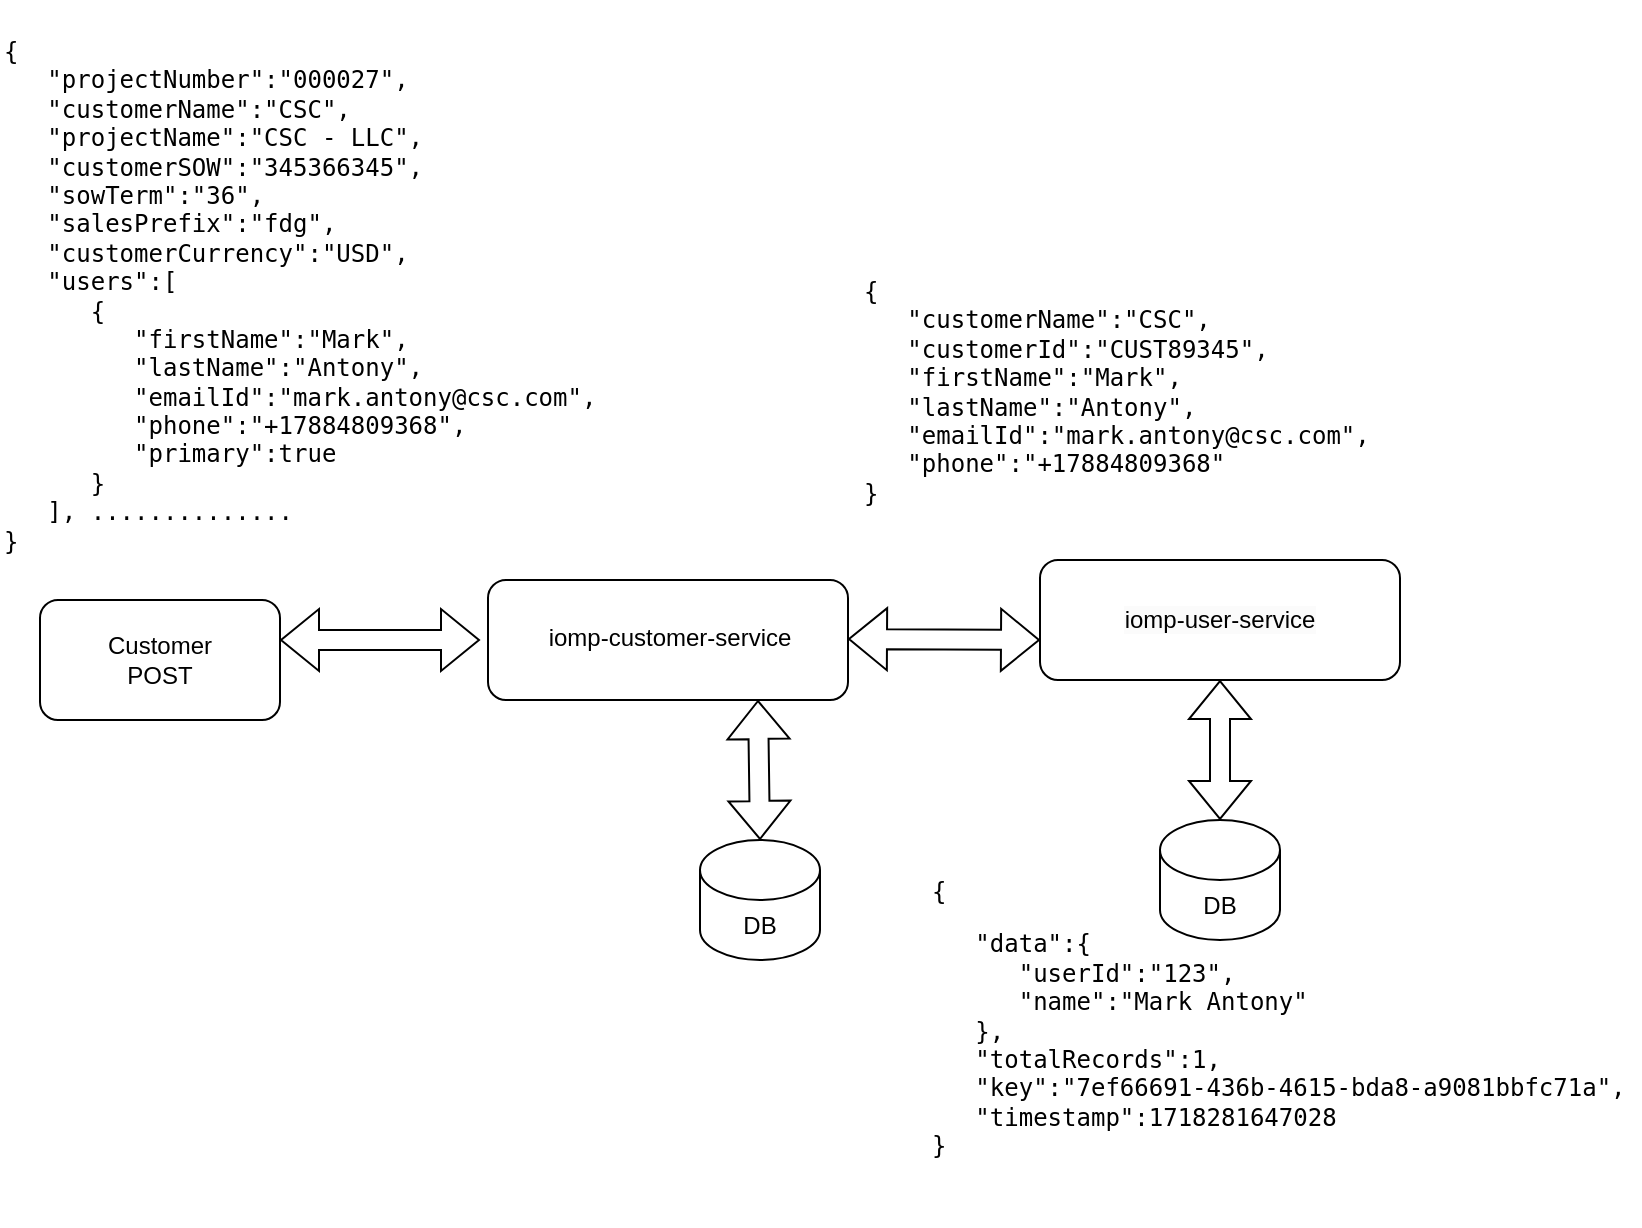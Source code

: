 <mxfile version="24.6.4" type="github">
  <diagram name="Page-1" id="BYTXbC25DRY8ZI2Z7DPX">
    <mxGraphModel dx="1026" dy="573" grid="1" gridSize="10" guides="1" tooltips="1" connect="1" arrows="1" fold="1" page="1" pageScale="1" pageWidth="827" pageHeight="1169" math="0" shadow="0">
      <root>
        <mxCell id="0" />
        <mxCell id="1" parent="0" />
        <mxCell id="M__pvSeYkyBA2umGWvLx-5" value="&lt;div&gt;Customer&lt;/div&gt;&lt;div&gt;POST&lt;/div&gt;" style="rounded=1;whiteSpace=wrap;html=1;" parent="1" vertex="1">
          <mxGeometry x="100" y="300" width="120" height="60" as="geometry" />
        </mxCell>
        <mxCell id="M__pvSeYkyBA2umGWvLx-6" value="" style="rounded=1;whiteSpace=wrap;html=1;" parent="1" vertex="1">
          <mxGeometry x="324" y="290" width="180" height="60" as="geometry" />
        </mxCell>
        <mxCell id="M__pvSeYkyBA2umGWvLx-7" value="iomp-customer-service" style="text;html=1;align=center;verticalAlign=middle;whiteSpace=wrap;rounded=0;" parent="1" vertex="1">
          <mxGeometry x="350" y="307.5" width="130" height="22.5" as="geometry" />
        </mxCell>
        <mxCell id="M__pvSeYkyBA2umGWvLx-13" value="" style="shape=flexArrow;endArrow=classic;startArrow=classic;html=1;rounded=0;" parent="1" edge="1">
          <mxGeometry width="100" height="100" relative="1" as="geometry">
            <mxPoint x="220" y="320" as="sourcePoint" />
            <mxPoint x="320" y="320" as="targetPoint" />
          </mxGeometry>
        </mxCell>
        <mxCell id="M__pvSeYkyBA2umGWvLx-14" value="" style="shape=flexArrow;endArrow=classic;startArrow=classic;html=1;rounded=0;" parent="1" edge="1">
          <mxGeometry width="100" height="100" relative="1" as="geometry">
            <mxPoint x="504" y="319.5" as="sourcePoint" />
            <mxPoint x="600" y="320" as="targetPoint" />
          </mxGeometry>
        </mxCell>
        <mxCell id="M__pvSeYkyBA2umGWvLx-25" value="DB" style="shape=cylinder3;whiteSpace=wrap;html=1;boundedLbl=1;backgroundOutline=1;size=15;" parent="1" vertex="1">
          <mxGeometry x="430" y="420" width="60" height="60" as="geometry" />
        </mxCell>
        <mxCell id="eWnXWsVsrv5pQYVKBkyM-1" value="&lt;pre style=&quot;margin-top: 0px;&quot;&gt;&lt;pre&gt;&lt;pre&gt;&lt;pre&gt;&lt;span dir=&quot;ltr&quot; class=&quot;ui-provider a b c d e f g h i j k l m n o p q r s t u v w x y z ab ac ae af ag ah ai aj ak&quot;&gt;&lt;p&gt;{&lt;br/&gt;   &quot;projectNumber&quot;:&quot;000027&quot;,&lt;br/&gt;   &quot;customerName&quot;:&quot;CSC&quot;,&lt;br/&gt;   &quot;projectName&quot;:&quot;CSC - LLC&quot;,&lt;br/&gt;   &quot;customerSOW&quot;:&quot;345366345&quot;,&lt;br/&gt;   &quot;sowTerm&quot;:&quot;36&quot;,&lt;br/&gt;   &quot;salesPrefix&quot;:&quot;fdg&quot;,&lt;br/&gt;   &quot;customerCurrency&quot;:&quot;USD&quot;,&lt;br/&gt;   &quot;users&quot;:[&lt;br/&gt;      {&lt;br/&gt;         &quot;firstName&quot;:&quot;Mark&quot;,&lt;br/&gt;         &quot;lastName&quot;:&quot;Antony&quot;,&lt;br/&gt;         &quot;emailId&quot;:&quot;mark.antony@csc.com&quot;,&lt;br/&gt;         &quot;phone&quot;:&quot;+17884809368&quot;,&lt;br/&gt;         &quot;primary&quot;:true&lt;br/&gt;      }&lt;br/&gt;   ], ..............&lt;br/&gt;}&lt;br&gt;&lt;/p&gt;&lt;p&gt;&lt;/p&gt;&lt;/span&gt;&lt;/pre&gt;&lt;/pre&gt;&lt;/pre&gt;&lt;/pre&gt;" style="text;html=1;whiteSpace=wrap;overflow=hidden;rounded=0;align=left;" parent="1" vertex="1">
          <mxGeometry x="80" width="360" height="290" as="geometry" />
        </mxCell>
        <mxCell id="0USdb_t3DaOtPhE5vXOL-1" value="&lt;span style=&quot;color: rgb(0, 0, 0); font-family: Helvetica; font-size: 12px; font-style: normal; font-variant-ligatures: normal; font-variant-caps: normal; font-weight: 400; letter-spacing: normal; orphans: 2; text-align: center; text-indent: 0px; text-transform: none; widows: 2; word-spacing: 0px; -webkit-text-stroke-width: 0px; white-space: normal; background-color: rgb(251, 251, 251); text-decoration-thickness: initial; text-decoration-style: initial; text-decoration-color: initial; display: inline !important; float: none;&quot;&gt;iomp-user-service&lt;/span&gt;" style="rounded=1;whiteSpace=wrap;html=1;" vertex="1" parent="1">
          <mxGeometry x="600" y="280" width="180" height="60" as="geometry" />
        </mxCell>
        <mxCell id="0USdb_t3DaOtPhE5vXOL-2" value="DB" style="shape=cylinder3;whiteSpace=wrap;html=1;boundedLbl=1;backgroundOutline=1;size=15;" vertex="1" parent="1">
          <mxGeometry x="660" y="410" width="60" height="60" as="geometry" />
        </mxCell>
        <mxCell id="0USdb_t3DaOtPhE5vXOL-3" value="" style="shape=flexArrow;endArrow=classic;startArrow=classic;html=1;rounded=0;entryX=0.75;entryY=1;entryDx=0;entryDy=0;exitX=0.5;exitY=0;exitDx=0;exitDy=0;exitPerimeter=0;" edge="1" parent="1" source="M__pvSeYkyBA2umGWvLx-25" target="M__pvSeYkyBA2umGWvLx-6">
          <mxGeometry width="100" height="100" relative="1" as="geometry">
            <mxPoint x="450" y="390" as="sourcePoint" />
            <mxPoint x="550" y="290" as="targetPoint" />
          </mxGeometry>
        </mxCell>
        <mxCell id="0USdb_t3DaOtPhE5vXOL-5" value="" style="shape=flexArrow;endArrow=classic;startArrow=classic;html=1;rounded=0;exitX=0.5;exitY=0;exitDx=0;exitDy=0;exitPerimeter=0;entryX=0.5;entryY=1;entryDx=0;entryDy=0;" edge="1" parent="1" source="0USdb_t3DaOtPhE5vXOL-2" target="0USdb_t3DaOtPhE5vXOL-1">
          <mxGeometry width="100" height="100" relative="1" as="geometry">
            <mxPoint x="470" y="430" as="sourcePoint" />
            <mxPoint x="550" y="370" as="targetPoint" />
          </mxGeometry>
        </mxCell>
        <mxCell id="0USdb_t3DaOtPhE5vXOL-6" value="&lt;pre style=&quot;margin-top: 0px;&quot;&gt;&lt;pre&gt;&lt;pre&gt;&lt;pre&gt;&lt;span dir=&quot;ltr&quot; class=&quot;ui-provider a b c d e f g h i j k l m n o p q r s t u v w x y z ab ac ae af ag ah ai aj ak&quot;&gt;&lt;pre&gt;{&lt;br/&gt;   &quot;customerName&quot;:&quot;CSC&quot;,&lt;br/&gt;   &quot;customerId&quot;:&quot;CUST89345&quot;,&lt;br/&gt;   &quot;firstName&quot;:&quot;Mark&quot;,&lt;br/&gt;   &quot;lastName&quot;:&quot;Antony&quot;,&lt;br/&gt;   &quot;emailId&quot;:&quot;mark.antony@csc.com&quot;,&lt;br/&gt;   &quot;phone&quot;:&quot;+17884809368&quot;&lt;br/&gt;}&lt;br&gt;&lt;/pre&gt;&lt;/span&gt;&lt;/pre&gt;&lt;/pre&gt;&lt;/pre&gt;&lt;/pre&gt;" style="text;html=1;whiteSpace=wrap;overflow=hidden;rounded=0;align=left;" vertex="1" parent="1">
          <mxGeometry x="510" y="120" width="390" height="180" as="geometry" />
        </mxCell>
        <mxCell id="0USdb_t3DaOtPhE5vXOL-7" value="&lt;pre style=&quot;margin-top: 0px;&quot;&gt;&lt;pre&gt;&lt;pre&gt;&lt;pre&gt;&lt;span dir=&quot;ltr&quot; class=&quot;ui-provider a b c d e f g h i j k l m n o p q r s t u v w x y z ab ac ae af ag ah ai aj ak&quot;&gt;&lt;pre&gt;&lt;blockquote&gt;{&lt;/blockquote&gt;&lt;blockquote&gt;   &quot;data&quot;:{&lt;br&gt;      &quot;userId&quot;:&quot;123&quot;,&lt;br&gt;      &quot;name&quot;:&quot;Mark Antony&quot;&lt;br&gt;   },&lt;br&gt;   &quot;totalRecords&quot;:1,&lt;br&gt;   &quot;key&quot;:&quot;7ef66691-436b-4615-bda8-a9081bbfc71a&quot;,&lt;br&gt;   &quot;timestamp&quot;:1718281647028&lt;br&gt;}&lt;/blockquote&gt;&lt;/pre&gt;&lt;/span&gt;&lt;/pre&gt;&lt;/pre&gt;&lt;/pre&gt;&lt;/pre&gt;" style="text;html=1;whiteSpace=wrap;overflow=hidden;rounded=0;align=left;" vertex="1" parent="1">
          <mxGeometry x="504" y="420" width="390" height="190" as="geometry" />
        </mxCell>
      </root>
    </mxGraphModel>
  </diagram>
</mxfile>
